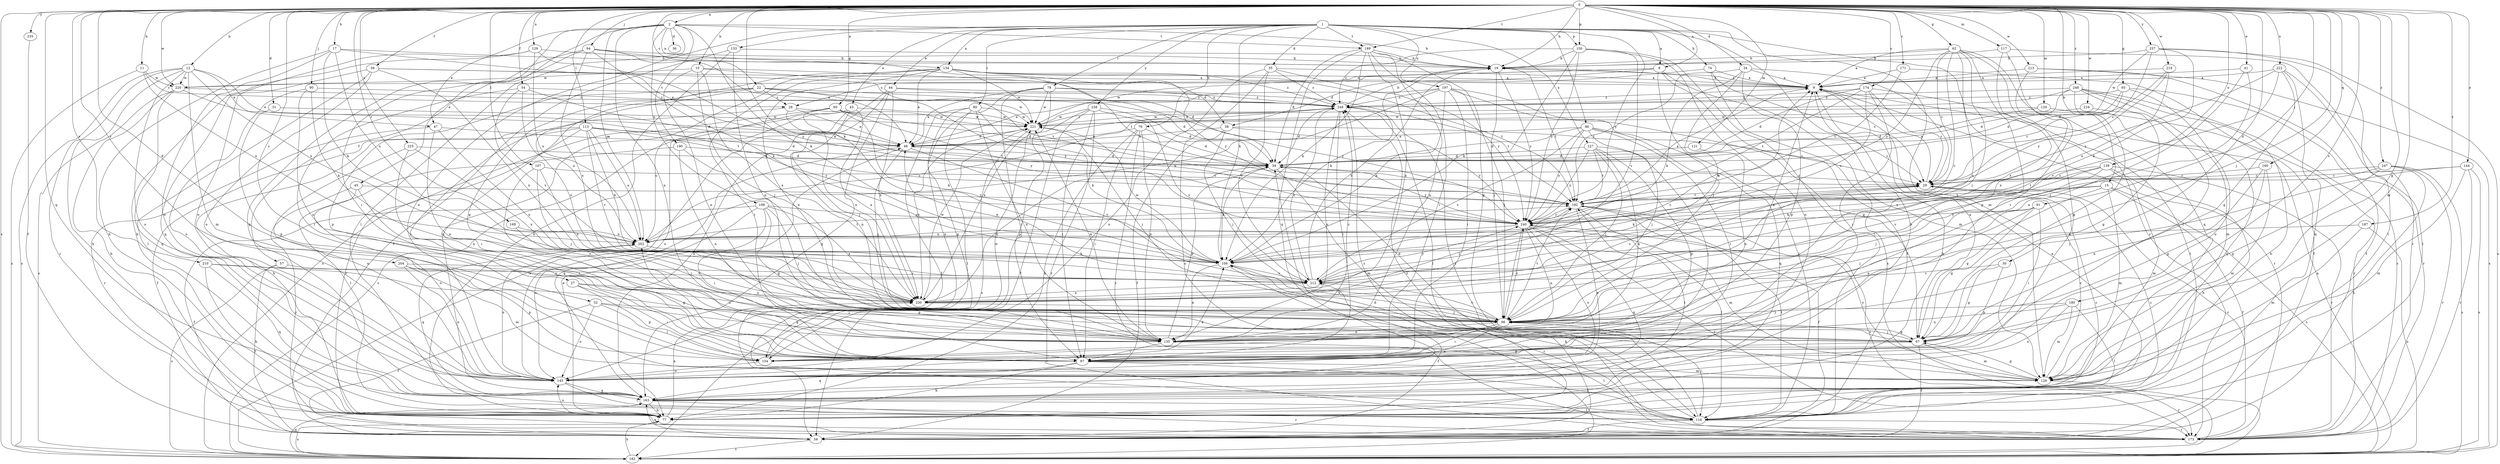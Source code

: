 strict digraph  {
0;
1;
2;
8;
9;
10;
11;
12;
15;
17;
19;
22;
27;
28;
29;
30;
31;
32;
34;
35;
36;
38;
39;
41;
43;
44;
45;
47;
48;
54;
56;
57;
58;
60;
62;
65;
67;
74;
76;
77;
78;
80;
86;
87;
90;
91;
94;
96;
106;
107;
113;
116;
117;
120;
121;
126;
129;
133;
134;
135;
139;
144;
145;
150;
154;
160;
163;
169;
171;
173;
174;
180;
182;
187;
189;
190;
192;
197;
198;
202;
204;
210;
212;
213;
216;
219;
220;
221;
222;
225;
227;
230;
235;
237;
238;
240;
247;
248;
249;
0 -> 2  [label=a];
0 -> 8  [label=a];
0 -> 10  [label=b];
0 -> 11  [label=b];
0 -> 12  [label=b];
0 -> 15  [label=b];
0 -> 17  [label=b];
0 -> 19  [label=b];
0 -> 22  [label=c];
0 -> 27  [label=c];
0 -> 30  [label=d];
0 -> 31  [label=d];
0 -> 32  [label=d];
0 -> 34  [label=d];
0 -> 41  [label=e];
0 -> 54  [label=f];
0 -> 56  [label=f];
0 -> 60  [label=g];
0 -> 62  [label=g];
0 -> 65  [label=g];
0 -> 67  [label=g];
0 -> 90  [label=j];
0 -> 91  [label=j];
0 -> 94  [label=j];
0 -> 96  [label=j];
0 -> 106  [label=k];
0 -> 107  [label=l];
0 -> 113  [label=l];
0 -> 117  [label=m];
0 -> 120  [label=m];
0 -> 121  [label=m];
0 -> 126  [label=m];
0 -> 129  [label=n];
0 -> 139  [label=o];
0 -> 144  [label=o];
0 -> 150  [label=p];
0 -> 160  [label=q];
0 -> 163  [label=q];
0 -> 169  [label=r];
0 -> 171  [label=r];
0 -> 174  [label=s];
0 -> 180  [label=s];
0 -> 182  [label=s];
0 -> 187  [label=t];
0 -> 189  [label=t];
0 -> 204  [label=v];
0 -> 210  [label=v];
0 -> 213  [label=w];
0 -> 216  [label=w];
0 -> 219  [label=w];
0 -> 220  [label=w];
0 -> 222  [label=x];
0 -> 225  [label=x];
0 -> 235  [label=y];
0 -> 237  [label=y];
0 -> 247  [label=z];
0 -> 248  [label=z];
1 -> 8  [label=a];
1 -> 35  [label=d];
1 -> 43  [label=e];
1 -> 44  [label=e];
1 -> 74  [label=h];
1 -> 76  [label=h];
1 -> 77  [label=h];
1 -> 78  [label=i];
1 -> 80  [label=i];
1 -> 86  [label=i];
1 -> 106  [label=k];
1 -> 126  [label=m];
1 -> 133  [label=n];
1 -> 134  [label=n];
1 -> 145  [label=o];
1 -> 150  [label=p];
1 -> 173  [label=r];
1 -> 189  [label=t];
1 -> 197  [label=u];
1 -> 227  [label=x];
1 -> 238  [label=y];
1 -> 240  [label=y];
2 -> 19  [label=b];
2 -> 36  [label=d];
2 -> 45  [label=e];
2 -> 47  [label=e];
2 -> 57  [label=f];
2 -> 106  [label=k];
2 -> 116  [label=l];
2 -> 134  [label=n];
2 -> 135  [label=n];
2 -> 189  [label=t];
2 -> 190  [label=t];
2 -> 198  [label=u];
2 -> 202  [label=u];
8 -> 28  [label=c];
8 -> 38  [label=d];
8 -> 58  [label=f];
8 -> 96  [label=j];
8 -> 126  [label=m];
8 -> 220  [label=w];
9 -> 19  [label=b];
9 -> 77  [label=h];
9 -> 173  [label=r];
9 -> 249  [label=z];
10 -> 38  [label=d];
10 -> 39  [label=d];
10 -> 96  [label=j];
10 -> 135  [label=n];
10 -> 220  [label=w];
10 -> 230  [label=x];
11 -> 28  [label=c];
11 -> 182  [label=s];
11 -> 202  [label=u];
11 -> 220  [label=w];
12 -> 47  [label=e];
12 -> 48  [label=e];
12 -> 77  [label=h];
12 -> 126  [label=m];
12 -> 145  [label=o];
12 -> 173  [label=r];
12 -> 182  [label=s];
12 -> 202  [label=u];
12 -> 220  [label=w];
15 -> 58  [label=f];
15 -> 67  [label=g];
15 -> 126  [label=m];
15 -> 182  [label=s];
15 -> 192  [label=t];
15 -> 240  [label=y];
17 -> 19  [label=b];
17 -> 48  [label=e];
17 -> 77  [label=h];
17 -> 106  [label=k];
17 -> 145  [label=o];
17 -> 202  [label=u];
19 -> 9  [label=a];
19 -> 96  [label=j];
19 -> 106  [label=k];
19 -> 192  [label=t];
19 -> 240  [label=y];
22 -> 28  [label=c];
22 -> 39  [label=d];
22 -> 67  [label=g];
22 -> 154  [label=p];
22 -> 221  [label=w];
22 -> 230  [label=x];
22 -> 240  [label=y];
27 -> 67  [label=g];
27 -> 87  [label=i];
27 -> 154  [label=p];
27 -> 230  [label=x];
28 -> 48  [label=e];
28 -> 87  [label=i];
28 -> 221  [label=w];
28 -> 240  [label=y];
29 -> 9  [label=a];
29 -> 106  [label=k];
29 -> 192  [label=t];
30 -> 67  [label=g];
30 -> 154  [label=p];
30 -> 212  [label=v];
31 -> 154  [label=p];
31 -> 221  [label=w];
32 -> 58  [label=f];
32 -> 67  [label=g];
32 -> 87  [label=i];
32 -> 96  [label=j];
32 -> 145  [label=o];
34 -> 9  [label=a];
34 -> 29  [label=c];
34 -> 106  [label=k];
34 -> 154  [label=p];
34 -> 192  [label=t];
34 -> 212  [label=v];
35 -> 9  [label=a];
35 -> 145  [label=o];
35 -> 182  [label=s];
35 -> 212  [label=v];
35 -> 240  [label=y];
35 -> 249  [label=z];
38 -> 29  [label=c];
38 -> 48  [label=e];
38 -> 58  [label=f];
38 -> 96  [label=j];
38 -> 240  [label=y];
39 -> 29  [label=c];
39 -> 106  [label=k];
39 -> 126  [label=m];
39 -> 240  [label=y];
41 -> 9  [label=a];
41 -> 96  [label=j];
41 -> 135  [label=n];
43 -> 96  [label=j];
43 -> 135  [label=n];
43 -> 145  [label=o];
43 -> 182  [label=s];
43 -> 221  [label=w];
43 -> 230  [label=x];
44 -> 77  [label=h];
44 -> 163  [label=q];
44 -> 182  [label=s];
44 -> 230  [label=x];
44 -> 240  [label=y];
44 -> 249  [label=z];
45 -> 87  [label=i];
45 -> 145  [label=o];
45 -> 173  [label=r];
45 -> 192  [label=t];
47 -> 48  [label=e];
47 -> 135  [label=n];
47 -> 173  [label=r];
47 -> 230  [label=x];
48 -> 39  [label=d];
48 -> 96  [label=j];
48 -> 163  [label=q];
48 -> 212  [label=v];
54 -> 39  [label=d];
54 -> 87  [label=i];
54 -> 202  [label=u];
54 -> 212  [label=v];
54 -> 249  [label=z];
56 -> 9  [label=a];
56 -> 116  [label=l];
56 -> 145  [label=o];
56 -> 163  [label=q];
56 -> 192  [label=t];
56 -> 230  [label=x];
57 -> 58  [label=f];
57 -> 182  [label=s];
57 -> 212  [label=v];
58 -> 163  [label=q];
58 -> 182  [label=s];
58 -> 249  [label=z];
60 -> 39  [label=d];
60 -> 106  [label=k];
60 -> 173  [label=r];
60 -> 192  [label=t];
60 -> 202  [label=u];
60 -> 221  [label=w];
60 -> 230  [label=x];
62 -> 9  [label=a];
62 -> 19  [label=b];
62 -> 29  [label=c];
62 -> 96  [label=j];
62 -> 145  [label=o];
62 -> 154  [label=p];
62 -> 163  [label=q];
62 -> 212  [label=v];
62 -> 230  [label=x];
62 -> 240  [label=y];
65 -> 29  [label=c];
65 -> 39  [label=d];
65 -> 145  [label=o];
65 -> 173  [label=r];
65 -> 249  [label=z];
67 -> 9  [label=a];
67 -> 39  [label=d];
67 -> 58  [label=f];
67 -> 96  [label=j];
67 -> 126  [label=m];
67 -> 154  [label=p];
74 -> 9  [label=a];
74 -> 29  [label=c];
74 -> 182  [label=s];
74 -> 221  [label=w];
76 -> 39  [label=d];
76 -> 48  [label=e];
76 -> 77  [label=h];
76 -> 87  [label=i];
76 -> 135  [label=n];
76 -> 173  [label=r];
77 -> 29  [label=c];
77 -> 48  [label=e];
77 -> 145  [label=o];
77 -> 182  [label=s];
77 -> 230  [label=x];
77 -> 249  [label=z];
78 -> 48  [label=e];
78 -> 87  [label=i];
78 -> 145  [label=o];
78 -> 192  [label=t];
78 -> 221  [label=w];
78 -> 230  [label=x];
78 -> 249  [label=z];
80 -> 58  [label=f];
80 -> 106  [label=k];
80 -> 116  [label=l];
80 -> 135  [label=n];
80 -> 154  [label=p];
80 -> 221  [label=w];
86 -> 29  [label=c];
86 -> 39  [label=d];
86 -> 48  [label=e];
86 -> 87  [label=i];
86 -> 96  [label=j];
86 -> 163  [label=q];
86 -> 212  [label=v];
86 -> 240  [label=y];
87 -> 77  [label=h];
87 -> 116  [label=l];
87 -> 126  [label=m];
87 -> 163  [label=q];
87 -> 202  [label=u];
90 -> 106  [label=k];
90 -> 135  [label=n];
90 -> 145  [label=o];
90 -> 249  [label=z];
91 -> 67  [label=g];
91 -> 87  [label=i];
91 -> 96  [label=j];
91 -> 135  [label=n];
91 -> 240  [label=y];
94 -> 19  [label=b];
94 -> 48  [label=e];
94 -> 87  [label=i];
94 -> 106  [label=k];
94 -> 163  [label=q];
94 -> 192  [label=t];
94 -> 230  [label=x];
96 -> 9  [label=a];
96 -> 67  [label=g];
96 -> 87  [label=i];
96 -> 106  [label=k];
96 -> 116  [label=l];
96 -> 135  [label=n];
96 -> 145  [label=o];
96 -> 192  [label=t];
96 -> 212  [label=v];
96 -> 240  [label=y];
106 -> 9  [label=a];
106 -> 135  [label=n];
106 -> 173  [label=r];
106 -> 212  [label=v];
106 -> 221  [label=w];
107 -> 29  [label=c];
107 -> 96  [label=j];
107 -> 135  [label=n];
107 -> 230  [label=x];
113 -> 39  [label=d];
113 -> 48  [label=e];
113 -> 58  [label=f];
113 -> 77  [label=h];
113 -> 87  [label=i];
113 -> 106  [label=k];
113 -> 202  [label=u];
113 -> 212  [label=v];
113 -> 240  [label=y];
116 -> 9  [label=a];
116 -> 29  [label=c];
116 -> 58  [label=f];
116 -> 106  [label=k];
116 -> 173  [label=r];
116 -> 192  [label=t];
116 -> 249  [label=z];
117 -> 19  [label=b];
117 -> 87  [label=i];
117 -> 173  [label=r];
117 -> 230  [label=x];
120 -> 39  [label=d];
120 -> 163  [label=q];
120 -> 173  [label=r];
120 -> 221  [label=w];
121 -> 39  [label=d];
121 -> 135  [label=n];
126 -> 29  [label=c];
126 -> 67  [label=g];
126 -> 173  [label=r];
126 -> 240  [label=y];
129 -> 19  [label=b];
129 -> 77  [label=h];
129 -> 145  [label=o];
129 -> 202  [label=u];
129 -> 240  [label=y];
133 -> 19  [label=b];
133 -> 58  [label=f];
133 -> 77  [label=h];
133 -> 135  [label=n];
134 -> 9  [label=a];
134 -> 48  [label=e];
134 -> 87  [label=i];
134 -> 135  [label=n];
134 -> 163  [label=q];
134 -> 182  [label=s];
134 -> 192  [label=t];
134 -> 221  [label=w];
134 -> 240  [label=y];
134 -> 249  [label=z];
135 -> 39  [label=d];
135 -> 87  [label=i];
135 -> 116  [label=l];
135 -> 221  [label=w];
135 -> 249  [label=z];
139 -> 29  [label=c];
139 -> 77  [label=h];
139 -> 96  [label=j];
139 -> 106  [label=k];
139 -> 126  [label=m];
139 -> 173  [label=r];
139 -> 192  [label=t];
144 -> 29  [label=c];
144 -> 96  [label=j];
144 -> 126  [label=m];
144 -> 173  [label=r];
144 -> 182  [label=s];
145 -> 106  [label=k];
145 -> 116  [label=l];
145 -> 163  [label=q];
145 -> 202  [label=u];
150 -> 19  [label=b];
150 -> 106  [label=k];
150 -> 116  [label=l];
150 -> 145  [label=o];
150 -> 212  [label=v];
150 -> 240  [label=y];
150 -> 249  [label=z];
154 -> 145  [label=o];
154 -> 221  [label=w];
160 -> 29  [label=c];
160 -> 67  [label=g];
160 -> 126  [label=m];
160 -> 135  [label=n];
163 -> 77  [label=h];
163 -> 116  [label=l];
163 -> 173  [label=r];
163 -> 192  [label=t];
169 -> 96  [label=j];
169 -> 202  [label=u];
171 -> 9  [label=a];
171 -> 58  [label=f];
171 -> 192  [label=t];
173 -> 29  [label=c];
173 -> 39  [label=d];
174 -> 29  [label=c];
174 -> 39  [label=d];
174 -> 87  [label=i];
174 -> 116  [label=l];
174 -> 192  [label=t];
174 -> 202  [label=u];
174 -> 249  [label=z];
180 -> 96  [label=j];
180 -> 116  [label=l];
180 -> 126  [label=m];
180 -> 135  [label=n];
180 -> 145  [label=o];
182 -> 9  [label=a];
182 -> 77  [label=h];
182 -> 163  [label=q];
187 -> 126  [label=m];
187 -> 182  [label=s];
187 -> 202  [label=u];
189 -> 19  [label=b];
189 -> 39  [label=d];
189 -> 67  [label=g];
189 -> 87  [label=i];
189 -> 106  [label=k];
189 -> 135  [label=n];
189 -> 163  [label=q];
189 -> 230  [label=x];
190 -> 39  [label=d];
190 -> 96  [label=j];
190 -> 116  [label=l];
190 -> 135  [label=n];
192 -> 9  [label=a];
192 -> 58  [label=f];
192 -> 116  [label=l];
192 -> 145  [label=o];
192 -> 182  [label=s];
192 -> 240  [label=y];
197 -> 48  [label=e];
197 -> 67  [label=g];
197 -> 87  [label=i];
197 -> 96  [label=j];
197 -> 106  [label=k];
197 -> 116  [label=l];
197 -> 202  [label=u];
197 -> 249  [label=z];
198 -> 58  [label=f];
198 -> 67  [label=g];
198 -> 87  [label=i];
198 -> 96  [label=j];
198 -> 145  [label=o];
198 -> 230  [label=x];
198 -> 240  [label=y];
202 -> 106  [label=k];
202 -> 163  [label=q];
202 -> 192  [label=t];
202 -> 249  [label=z];
204 -> 126  [label=m];
204 -> 145  [label=o];
204 -> 154  [label=p];
204 -> 212  [label=v];
210 -> 67  [label=g];
210 -> 77  [label=h];
210 -> 163  [label=q];
210 -> 212  [label=v];
212 -> 19  [label=b];
212 -> 48  [label=e];
212 -> 58  [label=f];
212 -> 230  [label=x];
212 -> 240  [label=y];
212 -> 249  [label=z];
213 -> 9  [label=a];
213 -> 58  [label=f];
213 -> 182  [label=s];
213 -> 230  [label=x];
216 -> 67  [label=g];
216 -> 221  [label=w];
219 -> 9  [label=a];
219 -> 39  [label=d];
219 -> 202  [label=u];
219 -> 240  [label=y];
220 -> 77  [label=h];
220 -> 163  [label=q];
220 -> 182  [label=s];
220 -> 192  [label=t];
220 -> 249  [label=z];
221 -> 48  [label=e];
221 -> 96  [label=j];
221 -> 182  [label=s];
221 -> 230  [label=x];
221 -> 249  [label=z];
222 -> 9  [label=a];
222 -> 67  [label=g];
222 -> 116  [label=l];
222 -> 163  [label=q];
222 -> 212  [label=v];
222 -> 240  [label=y];
225 -> 39  [label=d];
225 -> 135  [label=n];
225 -> 145  [label=o];
225 -> 230  [label=x];
227 -> 39  [label=d];
227 -> 87  [label=i];
227 -> 96  [label=j];
227 -> 135  [label=n];
227 -> 154  [label=p];
227 -> 192  [label=t];
227 -> 240  [label=y];
230 -> 29  [label=c];
230 -> 39  [label=d];
230 -> 96  [label=j];
230 -> 192  [label=t];
230 -> 221  [label=w];
235 -> 58  [label=f];
237 -> 19  [label=b];
237 -> 29  [label=c];
237 -> 106  [label=k];
237 -> 116  [label=l];
237 -> 182  [label=s];
237 -> 221  [label=w];
238 -> 39  [label=d];
238 -> 58  [label=f];
238 -> 87  [label=i];
238 -> 154  [label=p];
238 -> 173  [label=r];
238 -> 212  [label=v];
238 -> 221  [label=w];
240 -> 29  [label=c];
240 -> 96  [label=j];
240 -> 126  [label=m];
240 -> 135  [label=n];
240 -> 145  [label=o];
240 -> 163  [label=q];
240 -> 173  [label=r];
240 -> 202  [label=u];
247 -> 29  [label=c];
247 -> 67  [label=g];
247 -> 77  [label=h];
247 -> 173  [label=r];
247 -> 182  [label=s];
247 -> 212  [label=v];
248 -> 39  [label=d];
248 -> 48  [label=e];
248 -> 67  [label=g];
248 -> 77  [label=h];
248 -> 87  [label=i];
248 -> 126  [label=m];
248 -> 173  [label=r];
248 -> 249  [label=z];
249 -> 19  [label=b];
249 -> 39  [label=d];
249 -> 87  [label=i];
249 -> 116  [label=l];
249 -> 135  [label=n];
249 -> 221  [label=w];
}
